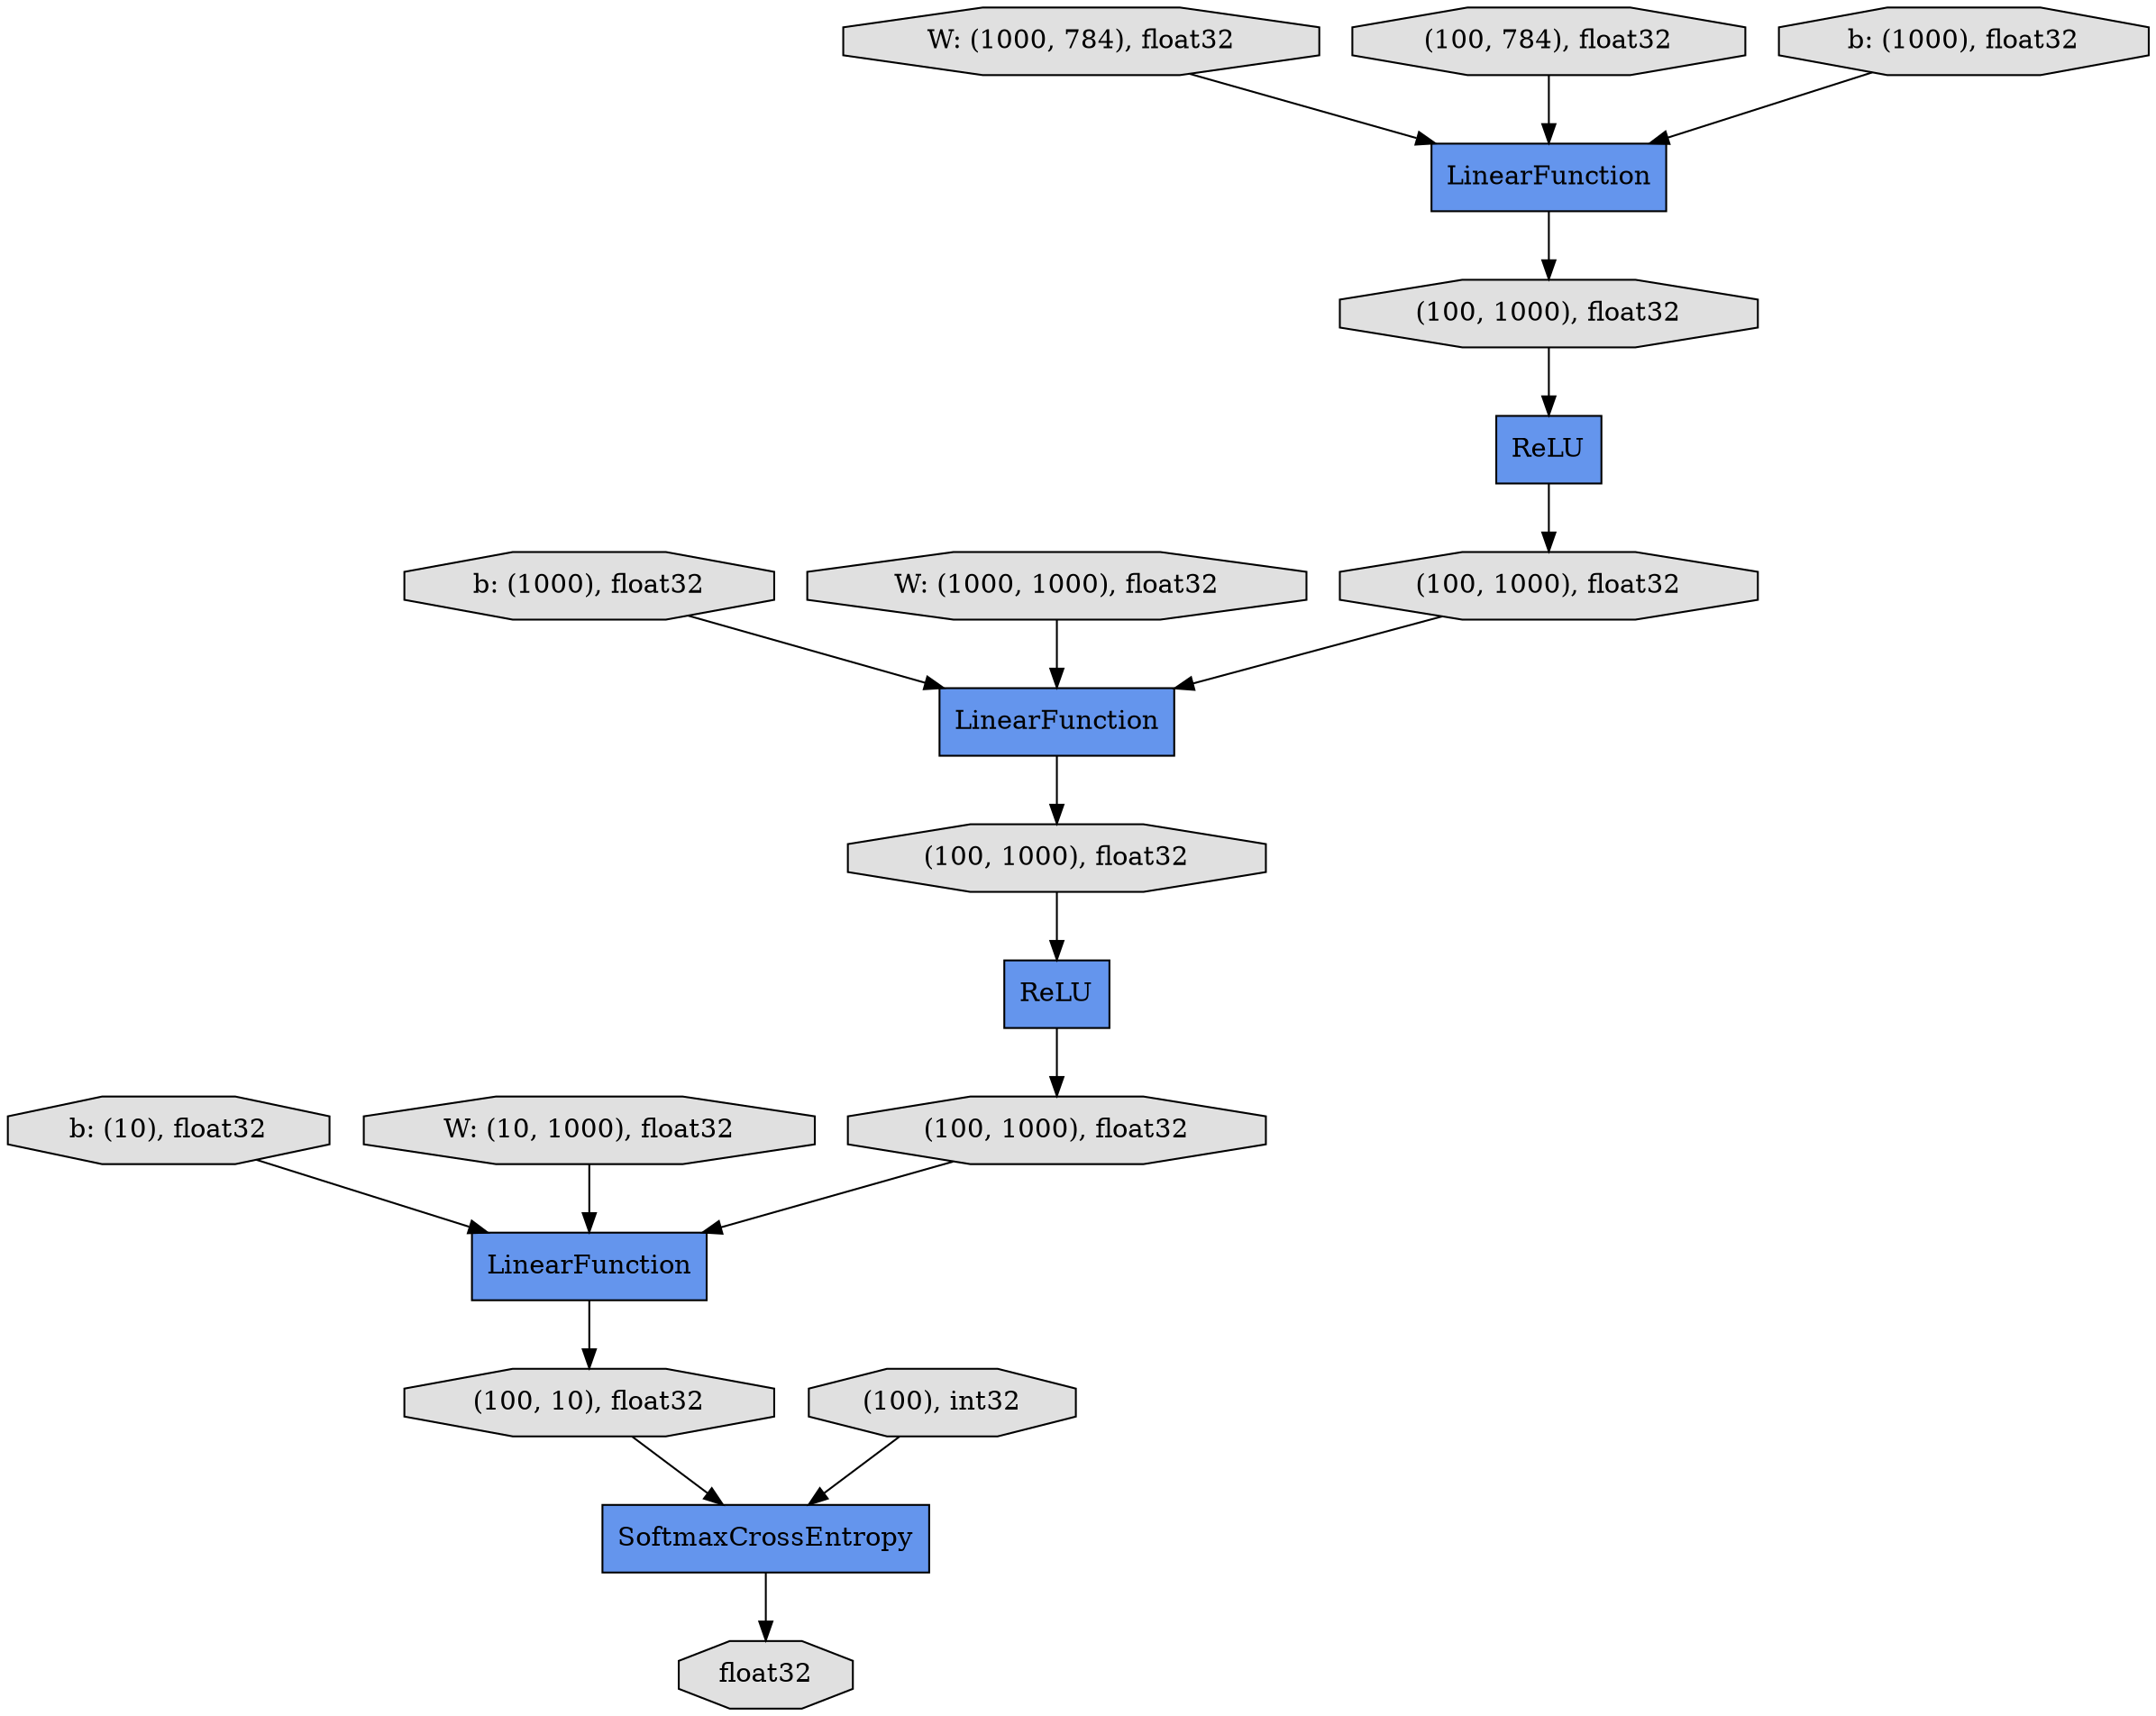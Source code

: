 digraph graphname{rankdir=TB;2980144269512 [label="float32",shape="octagon",fillcolor="#E0E0E0",style="filled"];2980122493128 [label="b: (1000), float32",shape="octagon",fillcolor="#E0E0E0",style="filled"];2980093319368 [label="LinearFunction",shape="record",fillcolor="#6495ED",style="filled"];2980118661384 [label="W: (1000, 784), float32",shape="octagon",fillcolor="#E0E0E0",style="filled"];2980144267720 [label="SoftmaxCrossEntropy",shape="record",fillcolor="#6495ED",style="filled"];2980144267784 [label="(100, 784), float32",shape="octagon",fillcolor="#E0E0E0",style="filled"];2980122496136 [label="b: (1000), float32",shape="octagon",fillcolor="#E0E0E0",style="filled"];2980144268616 [label="(100, 1000), float32",shape="octagon",fillcolor="#E0E0E0",style="filled"];2980144268680 [label="LinearFunction",shape="record",fillcolor="#6495ED",style="filled"];2980122494408 [label="W: (1000, 1000), float32",shape="octagon",fillcolor="#E0E0E0",style="filled"];2980144268744 [label="(100, 1000), float32",shape="octagon",fillcolor="#E0E0E0",style="filled"];2980122656264 [label="b: (10), float32",shape="octagon",fillcolor="#E0E0E0",style="filled"];2980122494472 [label="ReLU",shape="record",fillcolor="#6495ED",style="filled"];2980122494536 [label="W: (10, 1000), float32",shape="octagon",fillcolor="#E0E0E0",style="filled"];2980144268872 [label="(100, 1000), float32",shape="octagon",fillcolor="#E0E0E0",style="filled"];2980144268936 [label="ReLU",shape="record",fillcolor="#6495ED",style="filled"];2980144269000 [label="LinearFunction",shape="record",fillcolor="#6495ED",style="filled"];2980144269128 [label="(100, 1000), float32",shape="octagon",fillcolor="#E0E0E0",style="filled"];2980144269192 [label="(100, 10), float32",shape="octagon",fillcolor="#E0E0E0",style="filled"];2980144269256 [label="(100), int32",shape="octagon",fillcolor="#E0E0E0",style="filled"];2980122656264 -> 2980144269000;2980144267720 -> 2980144269512;2980144269128 -> 2980144269000;2980144269192 -> 2980144267720;2980122496136 -> 2980093319368;2980144269000 -> 2980144269192;2980144268936 -> 2980144269128;2980144268616 -> 2980144268936;2980144269256 -> 2980144267720;2980122494536 -> 2980144269000;2980144268744 -> 2980122494472;2980144268872 -> 2980144268680;2980118661384 -> 2980093319368;2980122494408 -> 2980144268680;2980144268680 -> 2980144268616;2980122493128 -> 2980144268680;2980144267784 -> 2980093319368;2980122494472 -> 2980144268872;2980093319368 -> 2980144268744;}